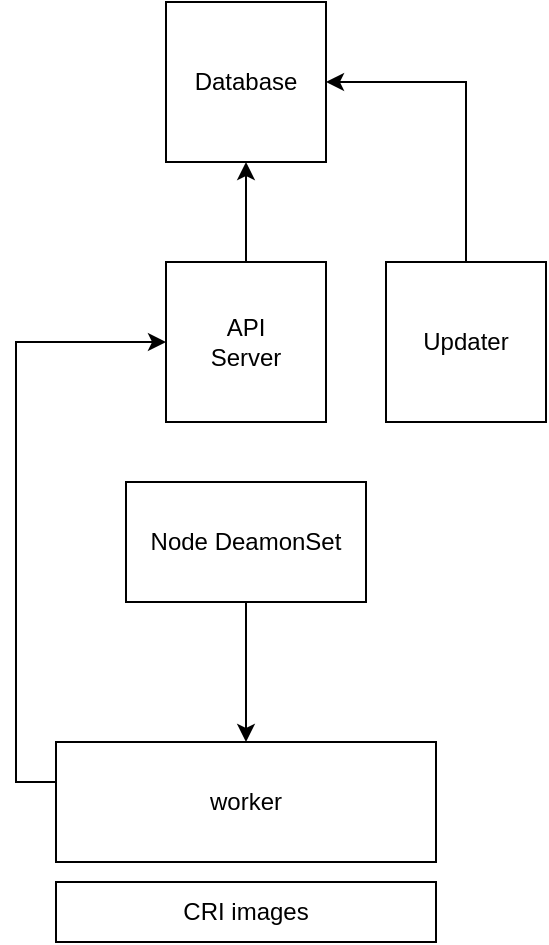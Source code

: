 <mxfile version="13.9.9" type="device"><diagram id="YhrqIztnw0eibIBix_mC" name="Page-1"><mxGraphModel dx="1102" dy="815" grid="1" gridSize="10" guides="1" tooltips="1" connect="1" arrows="1" fold="1" page="1" pageScale="1" pageWidth="850" pageHeight="1100" math="0" shadow="0"><root><mxCell id="0"/><mxCell id="1" parent="0"/><mxCell id="ZUOa-G4865sASfXnzI-C-10" style="edgeStyle=orthogonalEdgeStyle;rounded=0;orthogonalLoop=1;jettySize=auto;html=1;entryX=0.5;entryY=1;entryDx=0;entryDy=0;" edge="1" parent="1" source="ZUOa-G4865sASfXnzI-C-1" target="ZUOa-G4865sASfXnzI-C-2"><mxGeometry relative="1" as="geometry"/></mxCell><mxCell id="ZUOa-G4865sASfXnzI-C-1" value="API&lt;br&gt;Server" style="whiteSpace=wrap;html=1;aspect=fixed;" vertex="1" parent="1"><mxGeometry x="380" y="380" width="80" height="80" as="geometry"/></mxCell><mxCell id="ZUOa-G4865sASfXnzI-C-2" value="Database" style="whiteSpace=wrap;html=1;aspect=fixed;" vertex="1" parent="1"><mxGeometry x="380" y="250" width="80" height="80" as="geometry"/></mxCell><mxCell id="ZUOa-G4865sASfXnzI-C-9" style="edgeStyle=orthogonalEdgeStyle;rounded=0;orthogonalLoop=1;jettySize=auto;html=1;entryX=0;entryY=0.5;entryDx=0;entryDy=0;" edge="1" parent="1" source="ZUOa-G4865sASfXnzI-C-4" target="ZUOa-G4865sASfXnzI-C-1"><mxGeometry relative="1" as="geometry"><Array as="points"><mxPoint x="305" y="640"/><mxPoint x="305" y="420"/></Array></mxGeometry></mxCell><mxCell id="ZUOa-G4865sASfXnzI-C-4" value="worker" style="rounded=0;whiteSpace=wrap;html=1;" vertex="1" parent="1"><mxGeometry x="325" y="620" width="190" height="60" as="geometry"/></mxCell><mxCell id="ZUOa-G4865sASfXnzI-C-8" style="edgeStyle=orthogonalEdgeStyle;rounded=0;orthogonalLoop=1;jettySize=auto;html=1;entryX=0.5;entryY=0;entryDx=0;entryDy=0;" edge="1" parent="1" source="ZUOa-G4865sASfXnzI-C-5" target="ZUOa-G4865sASfXnzI-C-4"><mxGeometry relative="1" as="geometry"/></mxCell><mxCell id="ZUOa-G4865sASfXnzI-C-5" value="Node DeamonSet" style="rounded=0;whiteSpace=wrap;html=1;" vertex="1" parent="1"><mxGeometry x="360" y="490" width="120" height="60" as="geometry"/></mxCell><mxCell id="ZUOa-G4865sASfXnzI-C-6" value="CRI images" style="rounded=0;whiteSpace=wrap;html=1;" vertex="1" parent="1"><mxGeometry x="325" y="690" width="190" height="30" as="geometry"/></mxCell><mxCell id="ZUOa-G4865sASfXnzI-C-12" style="edgeStyle=orthogonalEdgeStyle;rounded=0;orthogonalLoop=1;jettySize=auto;html=1;entryX=1;entryY=0.5;entryDx=0;entryDy=0;" edge="1" parent="1" source="ZUOa-G4865sASfXnzI-C-11" target="ZUOa-G4865sASfXnzI-C-2"><mxGeometry relative="1" as="geometry"><Array as="points"><mxPoint x="530" y="290"/></Array></mxGeometry></mxCell><mxCell id="ZUOa-G4865sASfXnzI-C-11" value="Updater" style="whiteSpace=wrap;html=1;aspect=fixed;" vertex="1" parent="1"><mxGeometry x="490" y="380" width="80" height="80" as="geometry"/></mxCell></root></mxGraphModel></diagram></mxfile>